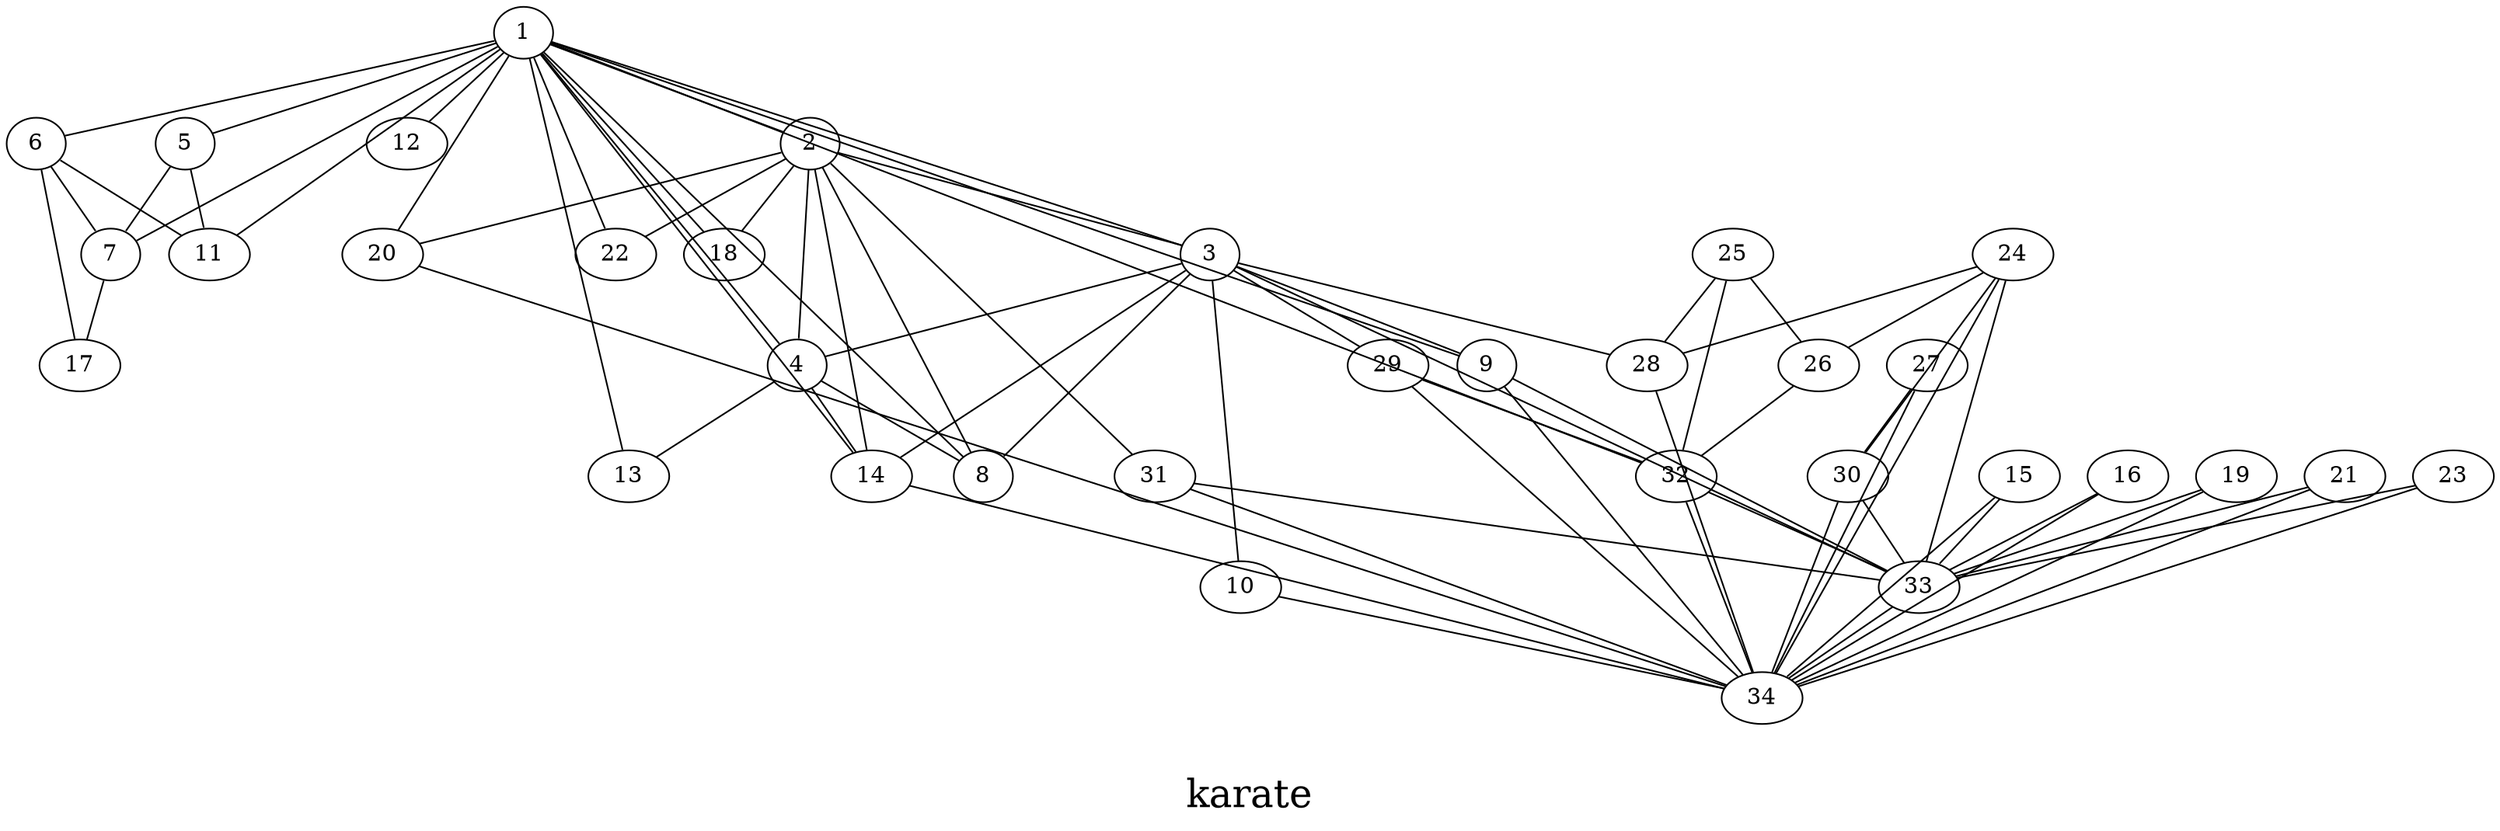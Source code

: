 /*****
karate
*****/

graph G {
  graph [splines=false overlap=false]
  node  [shape=ellipse, width=0.3, height=0.3]
  1 ;
  32 ;
  22 ;
  20 ;
  18 ;
  14 ;
  13 ;
  12 ;
  11 ;
  9 ;
  8 ;
  7 ;
  6 ;
  5 ;
  4 ;
  3 ;
  2 ;
  31 ;
  10 ;
  33 ;
  29 ;
  28 ;
  17 ;
  34 ;
  15 ;
  16 ;
  19 ;
  21 ;
  23 ;
  24 ;
  30 ;
  26 ;
  25 ;
  27 ;
  1 -- 2;
  1 -- 3;
  1 -- 4;
  1 -- 5;
  1 -- 6;
  1 -- 7;
  1 -- 8;
  1 -- 9;
  1 -- 11;
  1 -- 12;
  1 -- 13;
  1 -- 14;
  1 -- 18;
  1 -- 20;
  1 -- 22;
  1 -- 32;
  32 -- 33;
  32 -- 34;
  20 -- 34;
  14 -- 34;
  9 -- 33;
  9 -- 34;
  7 -- 17;
  6 -- 7;
  6 -- 11;
  6 -- 17;
  5 -- 7;
  5 -- 11;
  4 -- 8;
  4 -- 13;
  4 -- 14;
  3 -- 4;
  3 -- 8;
  3 -- 9;
  3 -- 10;
  3 -- 14;
  3 -- 28;
  3 -- 29;
  3 -- 33;
  2 -- 3;
  2 -- 4;
  2 -- 8;
  2 -- 14;
  2 -- 18;
  2 -- 20;
  2 -- 22;
  2 -- 31;
  31 -- 33;
  31 -- 34;
  10 -- 34;
  33 -- 34;
  29 -- 32;
  29 -- 34;
  28 -- 34;
  15 -- 33;
  15 -- 34;
  16 -- 33;
  16 -- 34;
  19 -- 33;
  19 -- 34;
  21 -- 33;
  21 -- 34;
  23 -- 33;
  23 -- 34;
  24 -- 26;
  24 -- 28;
  24 -- 30;
  24 -- 33;
  24 -- 34;
  30 -- 33;
  30 -- 34;
  26 -- 32;
  25 -- 26;
  25 -- 28;
  25 -- 32;
  27 -- 30;
  27 -- 34;
  label = "\nkarate\n";  fontsize=24;
}
